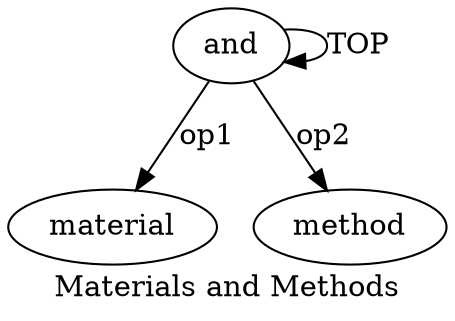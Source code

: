 digraph  {
	graph [label="Materials and Methods"];
	node [label="\N"];
	a1	 [color=black,
		gold_ind=1,
		gold_label=material,
		label=material,
		test_ind=1,
		test_label=material];
	a0	 [color=black,
		gold_ind=0,
		gold_label=and,
		label=and,
		test_ind=0,
		test_label=and];
	a0 -> a1 [key=0,
	color=black,
	gold_label=op1,
	label=op1,
	test_label=op1];
a0 -> a0 [key=0,
color=black,
gold_label=TOP,
label=TOP,
test_label=TOP];
a2 [color=black,
gold_ind=2,
gold_label=method,
label=method,
test_ind=2,
test_label=method];
a0 -> a2 [key=0,
color=black,
gold_label=op2,
label=op2,
test_label=op2];
}
